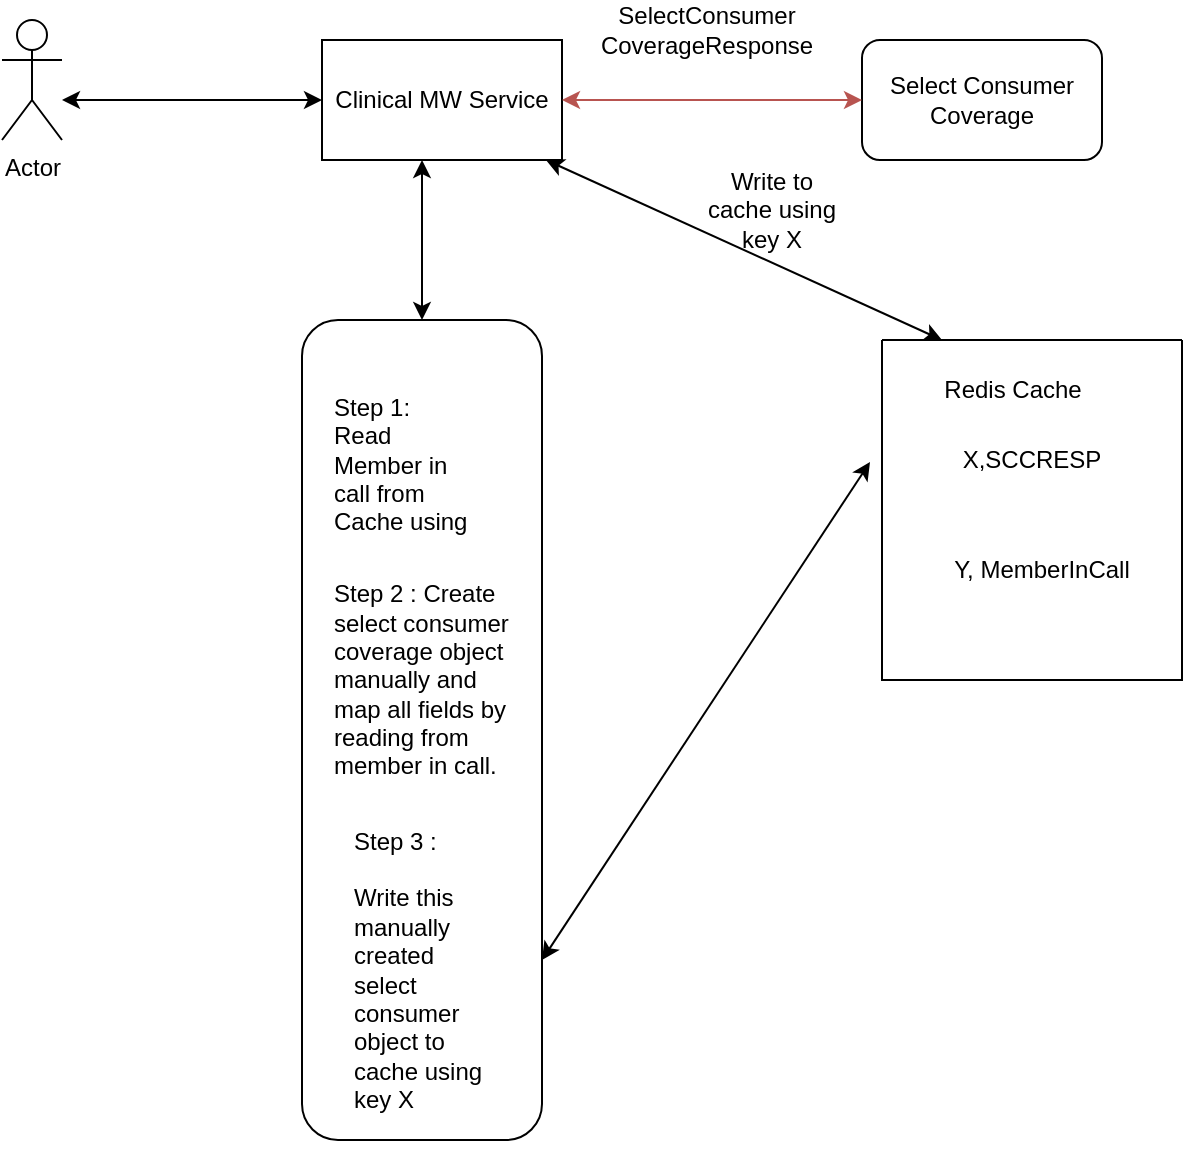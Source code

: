 <mxfile version="21.3.6" type="github">
  <diagram name="Page-1" id="zALVYvy_iIxJLLFZ3BkF">
    <mxGraphModel dx="1050" dy="534" grid="1" gridSize="10" guides="1" tooltips="1" connect="1" arrows="1" fold="1" page="1" pageScale="1" pageWidth="850" pageHeight="1100" math="0" shadow="0">
      <root>
        <mxCell id="0" />
        <mxCell id="1" parent="0" />
        <mxCell id="paSdrTSZ3XGj7lVovUxB-1" value="Select Consumer Coverage" style="rounded=1;whiteSpace=wrap;html=1;" vertex="1" parent="1">
          <mxGeometry x="470" y="150" width="120" height="60" as="geometry" />
        </mxCell>
        <mxCell id="paSdrTSZ3XGj7lVovUxB-2" value="Clinical MW Service" style="rounded=0;whiteSpace=wrap;html=1;" vertex="1" parent="1">
          <mxGeometry x="200" y="150" width="120" height="60" as="geometry" />
        </mxCell>
        <mxCell id="paSdrTSZ3XGj7lVovUxB-3" value="" style="endArrow=classic;startArrow=classic;html=1;rounded=0;entryX=0;entryY=0.5;entryDx=0;entryDy=0;exitX=1;exitY=0.5;exitDx=0;exitDy=0;fillColor=#f8cecc;strokeColor=#b85450;" edge="1" parent="1" source="paSdrTSZ3XGj7lVovUxB-2" target="paSdrTSZ3XGj7lVovUxB-1">
          <mxGeometry width="50" height="50" relative="1" as="geometry">
            <mxPoint x="320" y="190" as="sourcePoint" />
            <mxPoint x="370" y="140" as="targetPoint" />
          </mxGeometry>
        </mxCell>
        <mxCell id="paSdrTSZ3XGj7lVovUxB-4" value="SelectConsumer CoverageResponse" style="text;html=1;strokeColor=none;fillColor=none;align=center;verticalAlign=middle;whiteSpace=wrap;rounded=0;" vertex="1" parent="1">
          <mxGeometry x="340" y="130" width="105" height="30" as="geometry" />
        </mxCell>
        <mxCell id="paSdrTSZ3XGj7lVovUxB-7" value="Actor" style="shape=umlActor;verticalLabelPosition=bottom;verticalAlign=top;html=1;outlineConnect=0;" vertex="1" parent="1">
          <mxGeometry x="40" y="140" width="30" height="60" as="geometry" />
        </mxCell>
        <mxCell id="paSdrTSZ3XGj7lVovUxB-8" value="" style="endArrow=classic;startArrow=classic;html=1;rounded=0;entryX=0;entryY=0.5;entryDx=0;entryDy=0;" edge="1" parent="1" target="paSdrTSZ3XGj7lVovUxB-2">
          <mxGeometry width="50" height="50" relative="1" as="geometry">
            <mxPoint x="70" y="180" as="sourcePoint" />
            <mxPoint x="140" y="130" as="targetPoint" />
          </mxGeometry>
        </mxCell>
        <mxCell id="paSdrTSZ3XGj7lVovUxB-9" value="" style="swimlane;startSize=0;" vertex="1" parent="1">
          <mxGeometry x="480" y="300" width="150" height="170" as="geometry" />
        </mxCell>
        <mxCell id="paSdrTSZ3XGj7lVovUxB-10" value="Redis Cache" style="text;html=1;align=center;verticalAlign=middle;resizable=0;points=[];autosize=1;strokeColor=none;fillColor=none;" vertex="1" parent="paSdrTSZ3XGj7lVovUxB-9">
          <mxGeometry x="20" y="10" width="90" height="30" as="geometry" />
        </mxCell>
        <mxCell id="paSdrTSZ3XGj7lVovUxB-14" value="X,SCCRESP" style="text;html=1;strokeColor=none;fillColor=none;align=center;verticalAlign=middle;whiteSpace=wrap;rounded=0;" vertex="1" parent="paSdrTSZ3XGj7lVovUxB-9">
          <mxGeometry x="20" y="50" width="110" height="20" as="geometry" />
        </mxCell>
        <mxCell id="paSdrTSZ3XGj7lVovUxB-15" value="Y, MemberInCall" style="text;html=1;strokeColor=none;fillColor=none;align=center;verticalAlign=middle;whiteSpace=wrap;rounded=0;" vertex="1" parent="paSdrTSZ3XGj7lVovUxB-9">
          <mxGeometry x="30" y="100" width="100" height="30" as="geometry" />
        </mxCell>
        <mxCell id="paSdrTSZ3XGj7lVovUxB-11" value="" style="endArrow=classic;startArrow=classic;html=1;rounded=0;entryX=0.933;entryY=1;entryDx=0;entryDy=0;entryPerimeter=0;exitX=0.2;exitY=0;exitDx=0;exitDy=0;exitPerimeter=0;" edge="1" parent="1" source="paSdrTSZ3XGj7lVovUxB-9" target="paSdrTSZ3XGj7lVovUxB-2">
          <mxGeometry width="50" height="50" relative="1" as="geometry">
            <mxPoint x="400" y="300" as="sourcePoint" />
            <mxPoint x="450" y="250" as="targetPoint" />
          </mxGeometry>
        </mxCell>
        <mxCell id="paSdrTSZ3XGj7lVovUxB-12" value="Write to cache using key X" style="text;html=1;strokeColor=none;fillColor=none;align=center;verticalAlign=middle;whiteSpace=wrap;rounded=0;" vertex="1" parent="1">
          <mxGeometry x="390" y="210" width="70" height="50" as="geometry" />
        </mxCell>
        <mxCell id="paSdrTSZ3XGj7lVovUxB-18" value="" style="rounded=1;whiteSpace=wrap;html=1;" vertex="1" parent="1">
          <mxGeometry x="190" y="290" width="120" height="410" as="geometry" />
        </mxCell>
        <mxCell id="paSdrTSZ3XGj7lVovUxB-19" value="" style="endArrow=classic;startArrow=classic;html=1;rounded=0;exitX=0.5;exitY=0;exitDx=0;exitDy=0;" edge="1" parent="1" source="paSdrTSZ3XGj7lVovUxB-18">
          <mxGeometry width="50" height="50" relative="1" as="geometry">
            <mxPoint x="200" y="260" as="sourcePoint" />
            <mxPoint x="250" y="210" as="targetPoint" />
          </mxGeometry>
        </mxCell>
        <mxCell id="paSdrTSZ3XGj7lVovUxB-20" value="&lt;div&gt;&lt;br&gt;&lt;/div&gt;&lt;div&gt;Step 1: Read Member in call from Cache using key Y&lt;/div&gt;" style="text;strokeColor=none;fillColor=none;align=left;verticalAlign=middle;spacingLeft=4;spacingRight=4;overflow=hidden;points=[[0,0.5],[1,0.5]];portConstraint=eastwest;rotatable=0;whiteSpace=wrap;html=1;" vertex="1" parent="1">
          <mxGeometry x="200" y="310" width="80" height="90" as="geometry" />
        </mxCell>
        <mxCell id="paSdrTSZ3XGj7lVovUxB-21" value="Step 2 : Create select consumer coverage object manually and map all fields by reading from member in call." style="text;strokeColor=none;fillColor=none;align=left;verticalAlign=middle;spacingLeft=4;spacingRight=4;overflow=hidden;points=[[0,0.5],[1,0.5]];portConstraint=eastwest;rotatable=0;whiteSpace=wrap;html=1;" vertex="1" parent="1">
          <mxGeometry x="200" y="410" width="100" height="120" as="geometry" />
        </mxCell>
        <mxCell id="paSdrTSZ3XGj7lVovUxB-22" style="edgeStyle=orthogonalEdgeStyle;rounded=0;orthogonalLoop=1;jettySize=auto;html=1;exitX=0.5;exitY=1;exitDx=0;exitDy=0;" edge="1" parent="1" source="paSdrTSZ3XGj7lVovUxB-18" target="paSdrTSZ3XGj7lVovUxB-18">
          <mxGeometry relative="1" as="geometry" />
        </mxCell>
        <mxCell id="paSdrTSZ3XGj7lVovUxB-23" value="&lt;div&gt;Step 3 : &lt;br&gt;&lt;/div&gt;&lt;div&gt;&lt;br&gt;&lt;/div&gt;&lt;div&gt;Write this manually created select consumer object to cache using key X&lt;br&gt;&lt;/div&gt;" style="text;strokeColor=none;fillColor=none;align=left;verticalAlign=middle;spacingLeft=4;spacingRight=4;overflow=hidden;points=[[0,0.5],[1,0.5]];portConstraint=eastwest;rotatable=0;whiteSpace=wrap;html=1;" vertex="1" parent="1">
          <mxGeometry x="210" y="530" width="80" height="170" as="geometry" />
        </mxCell>
        <mxCell id="paSdrTSZ3XGj7lVovUxB-24" value="" style="endArrow=classic;startArrow=classic;html=1;rounded=0;entryX=-0.04;entryY=0.359;entryDx=0;entryDy=0;entryPerimeter=0;" edge="1" parent="1" target="paSdrTSZ3XGj7lVovUxB-9">
          <mxGeometry width="50" height="50" relative="1" as="geometry">
            <mxPoint x="310" y="610" as="sourcePoint" />
            <mxPoint x="360" y="560" as="targetPoint" />
          </mxGeometry>
        </mxCell>
      </root>
    </mxGraphModel>
  </diagram>
</mxfile>
